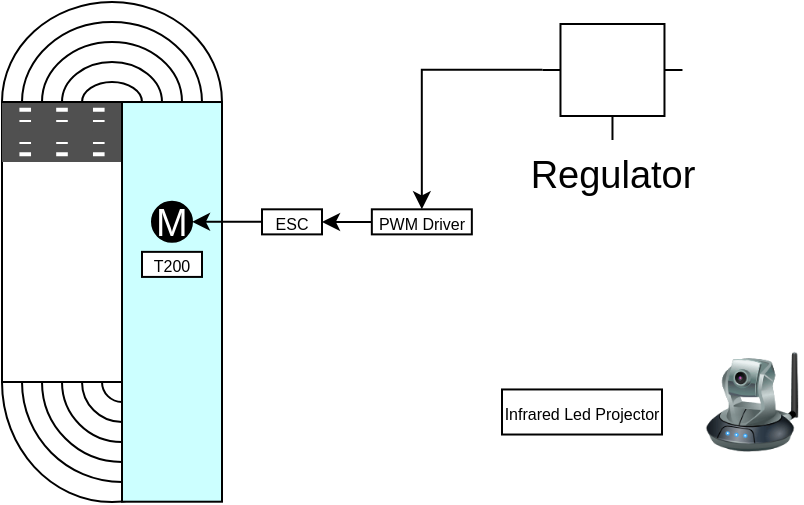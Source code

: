 <mxfile version="20.4.0" type="github">
  <diagram name="Page-1" id="7e0a89b8-554c-2b80-1dc8-d5c74ca68de4">
    <mxGraphModel dx="643" dy="333" grid="1" gridSize="10" guides="1" tooltips="1" connect="1" arrows="1" fold="1" page="1" pageScale="1" pageWidth="1100" pageHeight="850" background="none" math="0" shadow="0">
      <root>
        <mxCell id="0" />
        <mxCell id="1" parent="0" />
        <mxCell id="h8N0ONBmwr-XzzDL2WTR-2" value="" style="swimlane;startSize=0;" vertex="1" parent="1">
          <mxGeometry x="350" y="470" width="60" height="140" as="geometry" />
        </mxCell>
        <mxCell id="h8N0ONBmwr-XzzDL2WTR-16" value="" style="sketch=0;pointerEvents=1;shadow=0;dashed=0;html=1;strokeColor=none;fillColor=#505050;labelPosition=center;verticalLabelPosition=bottom;verticalAlign=top;outlineConnect=0;align=center;shape=mxgraph.office.concepts.input_output_filter;fontColor=#FFFFFF;" vertex="1" parent="h8N0ONBmwr-XzzDL2WTR-2">
          <mxGeometry width="60" height="20" as="geometry" />
        </mxCell>
        <mxCell id="h8N0ONBmwr-XzzDL2WTR-17" value="" style="sketch=0;pointerEvents=1;shadow=0;dashed=0;html=1;strokeColor=none;fillColor=#505050;labelPosition=center;verticalLabelPosition=bottom;verticalAlign=top;outlineConnect=0;align=center;shape=mxgraph.office.concepts.input_output_filter;fontColor=#FFFFFF;" vertex="1" parent="h8N0ONBmwr-XzzDL2WTR-2">
          <mxGeometry y="10" width="60" height="20" as="geometry" />
        </mxCell>
        <mxCell id="h8N0ONBmwr-XzzDL2WTR-3" value="" style="verticalLabelPosition=bottom;verticalAlign=top;html=1;shape=mxgraph.basic.half_circle;direction=west;" vertex="1" parent="1">
          <mxGeometry x="350" y="420" width="110" height="50" as="geometry" />
        </mxCell>
        <mxCell id="h8N0ONBmwr-XzzDL2WTR-13" value="" style="verticalLabelPosition=bottom;verticalAlign=top;html=1;shape=mxgraph.basic.half_circle;direction=west;rotation=-180;fillColor=#FFFFFF;strokeColor=#000000;" vertex="1" parent="1">
          <mxGeometry x="350" y="610" width="110" height="60" as="geometry" />
        </mxCell>
        <mxCell id="h8N0ONBmwr-XzzDL2WTR-6" value="" style="verticalLabelPosition=bottom;verticalAlign=top;html=1;shape=mxgraph.basic.half_circle;direction=west;rotation=-180;fillColor=#FFFFFF;strokeColor=#000000;" vertex="1" parent="1">
          <mxGeometry x="360" y="610" width="100" height="50" as="geometry" />
        </mxCell>
        <mxCell id="h8N0ONBmwr-XzzDL2WTR-9" value="" style="verticalLabelPosition=bottom;verticalAlign=top;html=1;shape=mxgraph.basic.half_circle;direction=west;rotation=-180;fillColor=#FFFFFF;strokeColor=#000000;" vertex="1" parent="1">
          <mxGeometry x="370" y="610" width="80" height="40" as="geometry" />
        </mxCell>
        <mxCell id="h8N0ONBmwr-XzzDL2WTR-10" value="" style="verticalLabelPosition=bottom;verticalAlign=top;html=1;shape=mxgraph.basic.half_circle;direction=west;rotation=-180;fillColor=#FFFFFF;strokeColor=#000000;" vertex="1" parent="1">
          <mxGeometry x="380" y="610" width="60" height="30" as="geometry" />
        </mxCell>
        <mxCell id="h8N0ONBmwr-XzzDL2WTR-11" value="" style="verticalLabelPosition=bottom;verticalAlign=top;html=1;shape=mxgraph.basic.half_circle;direction=west;rotation=-180;fillColor=#FFFFFF;strokeColor=#000000;" vertex="1" parent="1">
          <mxGeometry x="390" y="610" width="40" height="20" as="geometry" />
        </mxCell>
        <mxCell id="h8N0ONBmwr-XzzDL2WTR-12" value="" style="verticalLabelPosition=bottom;verticalAlign=top;html=1;shape=mxgraph.basic.half_circle;direction=west;rotation=-180;fillColor=#FFFFFF;strokeColor=#000000;" vertex="1" parent="1">
          <mxGeometry x="400" y="610" width="20" height="10" as="geometry" />
        </mxCell>
        <mxCell id="h8N0ONBmwr-XzzDL2WTR-8" value="" style="rounded=0;whiteSpace=wrap;html=1;strokeColor=#000000;fontColor=#FFFFFF;fillColor=#CCFFFF;gradientColor=none;rotation=90;" vertex="1" parent="1">
          <mxGeometry x="335.08" y="544.93" width="199.84" height="50" as="geometry" />
        </mxCell>
        <mxCell id="h8N0ONBmwr-XzzDL2WTR-14" value="&lt;font style=&quot;line-height: 2.8; font-size: 19px;&quot;&gt;M&lt;/font&gt;" style="verticalLabelPosition=middle;shadow=0;dashed=0;align=left;html=1;verticalAlign=middle;strokeWidth=1;shape=ellipse;aspect=fixed;fontSize=35;strokeColor=#000000;fontColor=#FFFFFF;fillColor=#000000;gradientColor=none;" vertex="1" parent="1">
          <mxGeometry x="425" y="519.92" width="20" height="20" as="geometry" />
        </mxCell>
        <mxCell id="h8N0ONBmwr-XzzDL2WTR-18" value="" style="verticalLabelPosition=bottom;verticalAlign=top;html=1;shape=mxgraph.basic.half_circle;direction=west;" vertex="1" parent="1">
          <mxGeometry x="360" y="430" width="90" height="40" as="geometry" />
        </mxCell>
        <mxCell id="h8N0ONBmwr-XzzDL2WTR-19" value="" style="verticalLabelPosition=bottom;verticalAlign=top;html=1;shape=mxgraph.basic.half_circle;direction=west;" vertex="1" parent="1">
          <mxGeometry x="370" y="440" width="70" height="30" as="geometry" />
        </mxCell>
        <mxCell id="h8N0ONBmwr-XzzDL2WTR-20" value="" style="verticalLabelPosition=bottom;verticalAlign=top;html=1;shape=mxgraph.basic.half_circle;direction=west;" vertex="1" parent="1">
          <mxGeometry x="380" y="450" width="50" height="20" as="geometry" />
        </mxCell>
        <mxCell id="h8N0ONBmwr-XzzDL2WTR-21" value="" style="verticalLabelPosition=bottom;verticalAlign=top;html=1;shape=mxgraph.basic.half_circle;direction=west;" vertex="1" parent="1">
          <mxGeometry x="390" y="460" width="30" height="10" as="geometry" />
        </mxCell>
        <mxCell id="h8N0ONBmwr-XzzDL2WTR-26" value="" style="edgeStyle=orthogonalEdgeStyle;rounded=0;orthogonalLoop=1;jettySize=auto;html=1;fontColor=#FFFFFF;exitX=0;exitY=0.5;exitDx=0;exitDy=0;entryX=1;entryY=0.5;entryDx=0;entryDy=0;" edge="1" parent="1" source="h8N0ONBmwr-XzzDL2WTR-27" target="h8N0ONBmwr-XzzDL2WTR-14">
          <mxGeometry relative="1" as="geometry">
            <mxPoint x="480.0" y="530" as="sourcePoint" />
            <Array as="points">
              <mxPoint x="470" y="530" />
            </Array>
          </mxGeometry>
        </mxCell>
        <mxCell id="h8N0ONBmwr-XzzDL2WTR-27" value="&lt;font style=&quot;font-size: 8px;&quot;&gt;ESC&lt;/font&gt;" style="rounded=0;whiteSpace=wrap;html=1;strokeColor=#000000;fontColor=#000000;fillColor=#FFFFFF;gradientColor=none;" vertex="1" parent="1">
          <mxGeometry x="480" y="523.66" width="30" height="12.53" as="geometry" />
        </mxCell>
        <mxCell id="h8N0ONBmwr-XzzDL2WTR-35" style="edgeStyle=orthogonalEdgeStyle;rounded=0;orthogonalLoop=1;jettySize=auto;html=1;exitX=0;exitY=0.395;exitDx=0;exitDy=0;exitPerimeter=0;fontSize=7;fontColor=#000000;" edge="1" parent="1" source="h8N0ONBmwr-XzzDL2WTR-30">
          <mxGeometry relative="1" as="geometry">
            <mxPoint x="619.998" y="453.667" as="targetPoint" />
          </mxGeometry>
        </mxCell>
        <mxCell id="h8N0ONBmwr-XzzDL2WTR-36" style="edgeStyle=orthogonalEdgeStyle;rounded=0;orthogonalLoop=1;jettySize=auto;html=1;exitX=0;exitY=0.395;exitDx=0;exitDy=0;exitPerimeter=0;entryX=0.5;entryY=0;entryDx=0;entryDy=0;fontSize=7;fontColor=#000000;" edge="1" parent="1" source="h8N0ONBmwr-XzzDL2WTR-30" target="h8N0ONBmwr-XzzDL2WTR-34">
          <mxGeometry relative="1" as="geometry" />
        </mxCell>
        <mxCell id="h8N0ONBmwr-XzzDL2WTR-30" value="Regulator" style="verticalLabelPosition=bottom;shadow=0;dashed=0;align=center;html=1;verticalAlign=top;shape=mxgraph.electrical.abstract.voltage_regulator;strokeColor=#000000;fontSize=19;fontColor=#000000;fillColor=#FFFFFF;gradientColor=none;" vertex="1" parent="1">
          <mxGeometry x="620.24" y="431" width="70" height="58" as="geometry" />
        </mxCell>
        <mxCell id="h8N0ONBmwr-XzzDL2WTR-37" value="" style="edgeStyle=orthogonalEdgeStyle;rounded=0;orthogonalLoop=1;jettySize=auto;html=1;fontSize=7;fontColor=#000000;" edge="1" parent="1" source="h8N0ONBmwr-XzzDL2WTR-34" target="h8N0ONBmwr-XzzDL2WTR-27">
          <mxGeometry relative="1" as="geometry" />
        </mxCell>
        <mxCell id="h8N0ONBmwr-XzzDL2WTR-34" value="&lt;font style=&quot;font-size: 8px;&quot;&gt;PWM Driver&lt;/font&gt;" style="rounded=0;whiteSpace=wrap;html=1;strokeColor=#000000;fontColor=#000000;fillColor=#FFFFFF;gradientColor=none;" vertex="1" parent="1">
          <mxGeometry x="534.92" y="523.66" width="50" height="12.53" as="geometry" />
        </mxCell>
        <mxCell id="h8N0ONBmwr-XzzDL2WTR-38" value="&lt;font style=&quot;font-size: 8px;&quot;&gt;Infrared Led Projector&lt;/font&gt;" style="rounded=0;whiteSpace=wrap;html=1;strokeColor=#000000;fontColor=#000000;fillColor=#FFFFFF;gradientColor=none;" vertex="1" parent="1">
          <mxGeometry x="600" y="613.73" width="80" height="22.53" as="geometry" />
        </mxCell>
        <mxCell id="h8N0ONBmwr-XzzDL2WTR-39" value="" style="image;html=1;image=img/lib/clip_art/networking/Ip_Camera_128x128.png;strokeColor=#000000;fontSize=7;fontColor=#000000;fillColor=#FFFFFF;gradientColor=none;" vertex="1" parent="1">
          <mxGeometry x="700" y="594.93" width="50" height="50.07" as="geometry" />
        </mxCell>
        <mxCell id="h8N0ONBmwr-XzzDL2WTR-43" value="&lt;span style=&quot;font-size: 8px;&quot;&gt;T200&lt;/span&gt;" style="rounded=0;whiteSpace=wrap;html=1;strokeColor=#000000;fontColor=#000000;fillColor=#FFFFFF;gradientColor=none;" vertex="1" parent="1">
          <mxGeometry x="420" y="544.93" width="30" height="12.53" as="geometry" />
        </mxCell>
      </root>
    </mxGraphModel>
  </diagram>
</mxfile>

